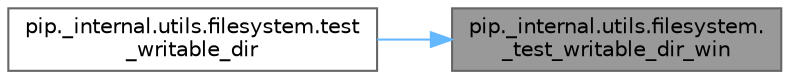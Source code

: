 digraph "pip._internal.utils.filesystem._test_writable_dir_win"
{
 // LATEX_PDF_SIZE
  bgcolor="transparent";
  edge [fontname=Helvetica,fontsize=10,labelfontname=Helvetica,labelfontsize=10];
  node [fontname=Helvetica,fontsize=10,shape=box,height=0.2,width=0.4];
  rankdir="RL";
  Node1 [id="Node000001",label="pip._internal.utils.filesystem.\l_test_writable_dir_win",height=0.2,width=0.4,color="gray40", fillcolor="grey60", style="filled", fontcolor="black",tooltip=" "];
  Node1 -> Node2 [id="edge1_Node000001_Node000002",dir="back",color="steelblue1",style="solid",tooltip=" "];
  Node2 [id="Node000002",label="pip._internal.utils.filesystem.test\l_writable_dir",height=0.2,width=0.4,color="grey40", fillcolor="white", style="filled",URL="$namespacepip_1_1__internal_1_1utils_1_1filesystem.html#ad3b187b7493402252ec25dbad99b6760",tooltip=" "];
}
